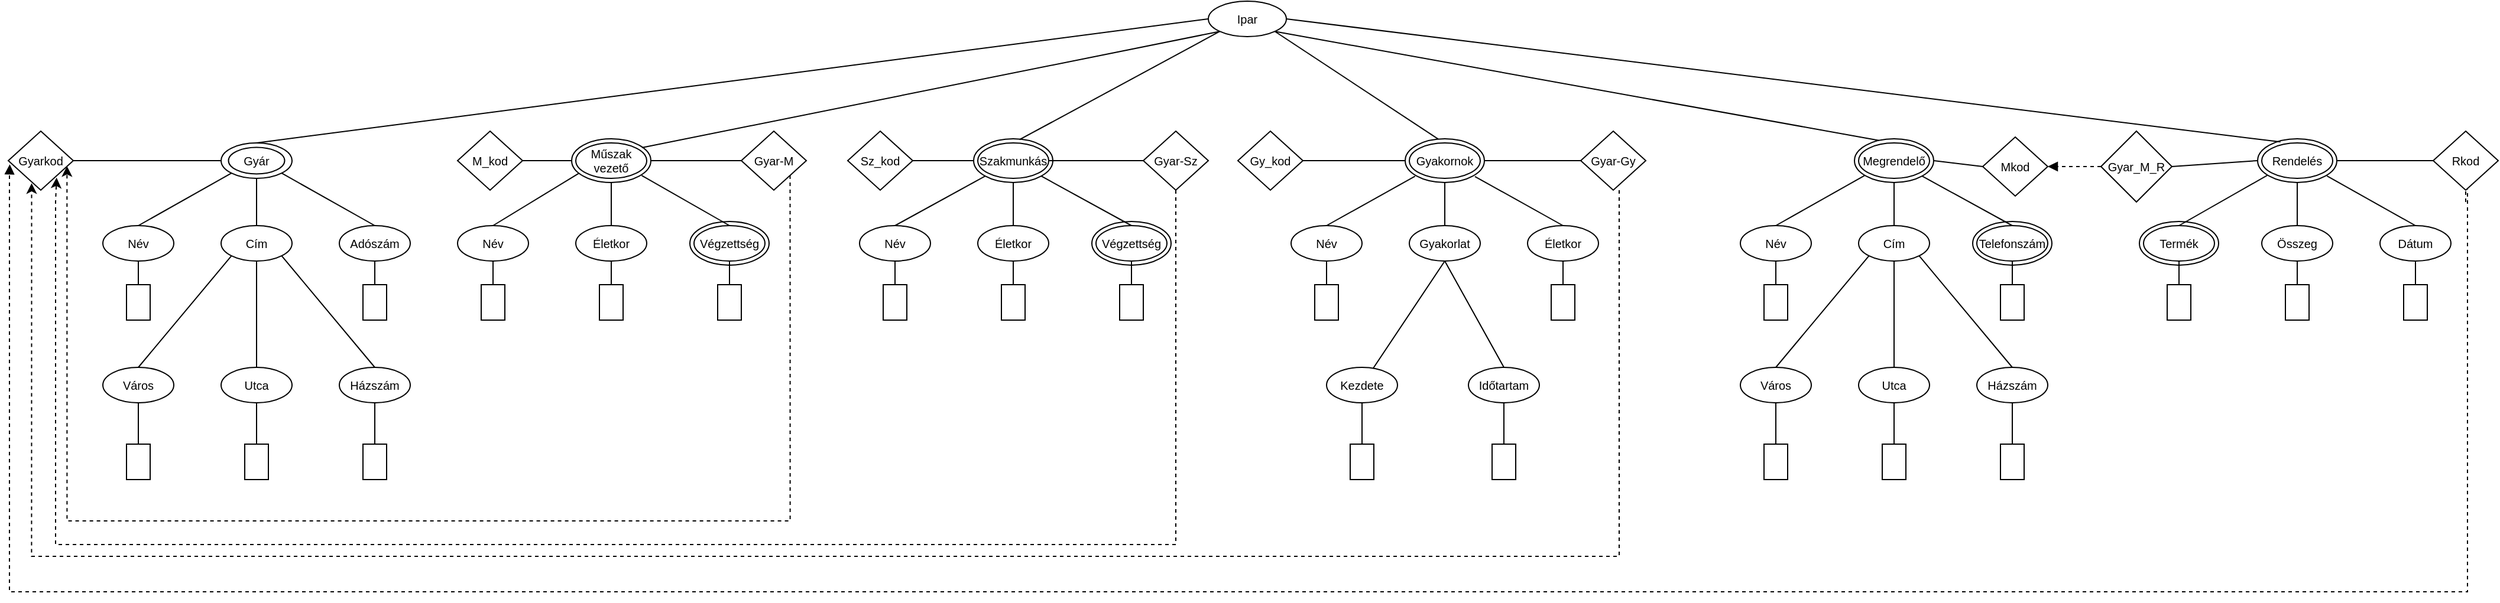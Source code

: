 <mxfile version="24.8.3">
  <diagram name="Page-1" id="0MoOA7dqFpv-dawel8Oq">
    <mxGraphModel dx="2140" dy="1832" grid="1" gridSize="10" guides="1" tooltips="1" connect="1" arrows="1" fold="1" page="1" pageScale="1" pageWidth="827" pageHeight="1169" math="0" shadow="0">
      <root>
        <mxCell id="0" />
        <mxCell id="1" parent="0" />
        <mxCell id="vGQCpLOHaBzgd5Pzb7qW-1" value="Ipar" style="ellipse;whiteSpace=wrap;html=1;fontSize=10;" parent="1" vertex="1">
          <mxGeometry x="415" y="-150" width="66" height="30" as="geometry" />
        </mxCell>
        <mxCell id="vGQCpLOHaBzgd5Pzb7qW-168" style="edgeStyle=orthogonalEdgeStyle;rounded=0;orthogonalLoop=1;jettySize=auto;html=1;exitX=0;exitY=0.5;exitDx=0;exitDy=0;entryX=1;entryY=0.5;entryDx=0;entryDy=0;endArrow=none;endFill=0;" parent="1" source="vGQCpLOHaBzgd5Pzb7qW-2" target="vGQCpLOHaBzgd5Pzb7qW-167" edge="1">
          <mxGeometry relative="1" as="geometry" />
        </mxCell>
        <mxCell id="vGQCpLOHaBzgd5Pzb7qW-2" value="Gyár" style="ellipse;whiteSpace=wrap;html=1;fontSize=10;" parent="1" vertex="1">
          <mxGeometry x="-420" y="-30" width="60" height="30" as="geometry" />
        </mxCell>
        <mxCell id="vGQCpLOHaBzgd5Pzb7qW-6" value="Szakmunkás" style="ellipse;whiteSpace=wrap;html=1;fontSize=10;" parent="1" vertex="1">
          <mxGeometry x="220" y="-30" width="60" height="30" as="geometry" />
        </mxCell>
        <mxCell id="vGQCpLOHaBzgd5Pzb7qW-7" value="Gyakornok" style="ellipse;whiteSpace=wrap;html=1;fontSize=10;" parent="1" vertex="1">
          <mxGeometry x="585" y="-30" width="60" height="30" as="geometry" />
        </mxCell>
        <mxCell id="vGQCpLOHaBzgd5Pzb7qW-8" value="Megrendelő" style="ellipse;whiteSpace=wrap;html=1;fontSize=10;" parent="1" vertex="1">
          <mxGeometry x="965" y="-30" width="60" height="30" as="geometry" />
        </mxCell>
        <mxCell id="vGQCpLOHaBzgd5Pzb7qW-9" value="Rendelés" style="ellipse;whiteSpace=wrap;html=1;fontSize=10;" parent="1" vertex="1">
          <mxGeometry x="1306" y="-30" width="60" height="30" as="geometry" />
        </mxCell>
        <mxCell id="vGQCpLOHaBzgd5Pzb7qW-10" value="" style="endArrow=none;html=1;rounded=0;exitX=0.5;exitY=0;exitDx=0;exitDy=0;entryX=0;entryY=0.5;entryDx=0;entryDy=0;fontSize=10;" parent="1" source="vGQCpLOHaBzgd5Pzb7qW-2" target="vGQCpLOHaBzgd5Pzb7qW-1" edge="1">
          <mxGeometry width="50" height="50" relative="1" as="geometry">
            <mxPoint x="334" y="-10" as="sourcePoint" />
            <mxPoint x="340" y="-50" as="targetPoint" />
            <Array as="points" />
          </mxGeometry>
        </mxCell>
        <mxCell id="vGQCpLOHaBzgd5Pzb7qW-12" value="" style="endArrow=none;html=1;rounded=0;entryX=0;entryY=1;entryDx=0;entryDy=0;exitX=0.579;exitY=0.02;exitDx=0;exitDy=0;fontSize=10;exitPerimeter=0;" parent="1" source="zsB1PWZLWVwa0LOz_afl-4" target="vGQCpLOHaBzgd5Pzb7qW-1" edge="1">
          <mxGeometry width="50" height="50" relative="1" as="geometry">
            <mxPoint x="400" y="220" as="sourcePoint" />
            <mxPoint x="450" y="170" as="targetPoint" />
          </mxGeometry>
        </mxCell>
        <mxCell id="vGQCpLOHaBzgd5Pzb7qW-13" value="" style="endArrow=none;html=1;rounded=0;entryX=1;entryY=0.5;entryDx=0;entryDy=0;exitX=0.289;exitY=0.072;exitDx=0;exitDy=0;fontSize=10;exitPerimeter=0;" parent="1" source="zsB1PWZLWVwa0LOz_afl-7" target="vGQCpLOHaBzgd5Pzb7qW-1" edge="1">
          <mxGeometry width="50" height="50" relative="1" as="geometry">
            <mxPoint x="400" y="220" as="sourcePoint" />
            <mxPoint x="450" y="170" as="targetPoint" />
          </mxGeometry>
        </mxCell>
        <mxCell id="vGQCpLOHaBzgd5Pzb7qW-14" value="" style="endArrow=none;html=1;rounded=0;entryX=1;entryY=1;entryDx=0;entryDy=0;exitX=0.308;exitY=0.038;exitDx=0;exitDy=0;fontSize=10;exitPerimeter=0;" parent="1" source="zsB1PWZLWVwa0LOz_afl-6" target="vGQCpLOHaBzgd5Pzb7qW-1" edge="1">
          <mxGeometry width="50" height="50" relative="1" as="geometry">
            <mxPoint x="400" y="220" as="sourcePoint" />
            <mxPoint x="450" y="170" as="targetPoint" />
          </mxGeometry>
        </mxCell>
        <mxCell id="vGQCpLOHaBzgd5Pzb7qW-15" value="" style="endArrow=none;html=1;rounded=0;entryX=0.416;entryY=0.006;entryDx=0;entryDy=0;exitX=1;exitY=1;exitDx=0;exitDy=0;fontSize=10;entryPerimeter=0;" parent="1" source="vGQCpLOHaBzgd5Pzb7qW-1" target="zsB1PWZLWVwa0LOz_afl-5" edge="1">
          <mxGeometry width="50" height="50" relative="1" as="geometry">
            <mxPoint x="400" y="220" as="sourcePoint" />
            <mxPoint x="450" y="170" as="targetPoint" />
          </mxGeometry>
        </mxCell>
        <mxCell id="vGQCpLOHaBzgd5Pzb7qW-29" style="rounded=0;orthogonalLoop=1;jettySize=auto;html=1;exitX=0.5;exitY=1;exitDx=0;exitDy=0;entryX=0;entryY=0.5;entryDx=0;entryDy=0;endArrow=none;endFill=0;fontSize=10;" parent="1" source="vGQCpLOHaBzgd5Pzb7qW-16" target="vGQCpLOHaBzgd5Pzb7qW-26" edge="1">
          <mxGeometry relative="1" as="geometry" />
        </mxCell>
        <mxCell id="vGQCpLOHaBzgd5Pzb7qW-16" value="Név" style="ellipse;whiteSpace=wrap;html=1;fontSize=10;" parent="1" vertex="1">
          <mxGeometry x="-520" y="40" width="60" height="30" as="geometry" />
        </mxCell>
        <mxCell id="vGQCpLOHaBzgd5Pzb7qW-124" style="edgeStyle=orthogonalEdgeStyle;rounded=0;orthogonalLoop=1;jettySize=auto;html=1;exitX=0.5;exitY=1;exitDx=0;exitDy=0;entryX=0;entryY=0.5;entryDx=0;entryDy=0;endArrow=none;endFill=0;fontSize=10;" parent="1" source="vGQCpLOHaBzgd5Pzb7qW-17" target="vGQCpLOHaBzgd5Pzb7qW-120" edge="1">
          <mxGeometry relative="1" as="geometry" />
        </mxCell>
        <mxCell id="vGQCpLOHaBzgd5Pzb7qW-17" value="Házszám" style="ellipse;whiteSpace=wrap;html=1;fontSize=10;" parent="1" vertex="1">
          <mxGeometry x="-320" y="160" width="60" height="30" as="geometry" />
        </mxCell>
        <mxCell id="vGQCpLOHaBzgd5Pzb7qW-122" style="edgeStyle=orthogonalEdgeStyle;rounded=0;orthogonalLoop=1;jettySize=auto;html=1;exitX=0.5;exitY=1;exitDx=0;exitDy=0;entryX=0;entryY=0.5;entryDx=0;entryDy=0;endArrow=none;endFill=0;fontSize=10;" parent="1" source="vGQCpLOHaBzgd5Pzb7qW-18" target="vGQCpLOHaBzgd5Pzb7qW-119" edge="1">
          <mxGeometry relative="1" as="geometry" />
        </mxCell>
        <mxCell id="vGQCpLOHaBzgd5Pzb7qW-18" value="Város" style="ellipse;whiteSpace=wrap;html=1;fontSize=10;" parent="1" vertex="1">
          <mxGeometry x="-520" y="160" width="60" height="30" as="geometry" />
        </mxCell>
        <mxCell id="vGQCpLOHaBzgd5Pzb7qW-31" style="edgeStyle=orthogonalEdgeStyle;rounded=0;orthogonalLoop=1;jettySize=auto;html=1;exitX=0.5;exitY=1;exitDx=0;exitDy=0;endArrow=none;endFill=0;fontSize=10;" parent="1" source="vGQCpLOHaBzgd5Pzb7qW-19" target="vGQCpLOHaBzgd5Pzb7qW-20" edge="1">
          <mxGeometry relative="1" as="geometry" />
        </mxCell>
        <mxCell id="vGQCpLOHaBzgd5Pzb7qW-33" style="rounded=0;orthogonalLoop=1;jettySize=auto;html=1;exitX=0;exitY=1;exitDx=0;exitDy=0;entryX=0.5;entryY=0;entryDx=0;entryDy=0;endArrow=none;endFill=0;fontSize=10;" parent="1" source="vGQCpLOHaBzgd5Pzb7qW-19" target="vGQCpLOHaBzgd5Pzb7qW-18" edge="1">
          <mxGeometry relative="1" as="geometry">
            <mxPoint x="-390" y="100" as="targetPoint" />
          </mxGeometry>
        </mxCell>
        <mxCell id="vGQCpLOHaBzgd5Pzb7qW-19" value="Cím" style="ellipse;whiteSpace=wrap;html=1;fontSize=10;" parent="1" vertex="1">
          <mxGeometry x="-420" y="40" width="60" height="30" as="geometry" />
        </mxCell>
        <mxCell id="vGQCpLOHaBzgd5Pzb7qW-123" style="edgeStyle=orthogonalEdgeStyle;rounded=0;orthogonalLoop=1;jettySize=auto;html=1;exitX=0.5;exitY=1;exitDx=0;exitDy=0;entryX=0;entryY=0.5;entryDx=0;entryDy=0;endArrow=none;endFill=0;fontSize=10;" parent="1" source="vGQCpLOHaBzgd5Pzb7qW-20" target="vGQCpLOHaBzgd5Pzb7qW-121" edge="1">
          <mxGeometry relative="1" as="geometry" />
        </mxCell>
        <mxCell id="vGQCpLOHaBzgd5Pzb7qW-20" value="Utca" style="ellipse;whiteSpace=wrap;html=1;fontSize=10;" parent="1" vertex="1">
          <mxGeometry x="-420" y="160" width="60" height="30" as="geometry" />
        </mxCell>
        <mxCell id="vGQCpLOHaBzgd5Pzb7qW-30" style="rounded=0;orthogonalLoop=1;jettySize=auto;html=1;exitX=0.5;exitY=1;exitDx=0;exitDy=0;entryX=0;entryY=0.5;entryDx=0;entryDy=0;endArrow=none;endFill=0;fontSize=10;" parent="1" source="vGQCpLOHaBzgd5Pzb7qW-21" target="vGQCpLOHaBzgd5Pzb7qW-28" edge="1">
          <mxGeometry relative="1" as="geometry" />
        </mxCell>
        <mxCell id="vGQCpLOHaBzgd5Pzb7qW-21" value="Adószám" style="ellipse;whiteSpace=wrap;html=1;fontSize=10;" parent="1" vertex="1">
          <mxGeometry x="-320" y="40" width="60" height="30" as="geometry" />
        </mxCell>
        <mxCell id="vGQCpLOHaBzgd5Pzb7qW-22" value="" style="endArrow=none;html=1;rounded=0;entryX=0;entryY=1;entryDx=0;entryDy=0;exitX=0.5;exitY=0;exitDx=0;exitDy=0;fontSize=10;" parent="1" source="vGQCpLOHaBzgd5Pzb7qW-16" target="vGQCpLOHaBzgd5Pzb7qW-2" edge="1">
          <mxGeometry width="50" height="50" relative="1" as="geometry">
            <mxPoint x="-380" y="40" as="sourcePoint" />
            <mxPoint x="-330" y="-10" as="targetPoint" />
          </mxGeometry>
        </mxCell>
        <mxCell id="vGQCpLOHaBzgd5Pzb7qW-23" value="" style="endArrow=none;html=1;rounded=0;entryX=0.5;entryY=1;entryDx=0;entryDy=0;exitX=0.5;exitY=0;exitDx=0;exitDy=0;fontSize=10;" parent="1" source="vGQCpLOHaBzgd5Pzb7qW-19" target="vGQCpLOHaBzgd5Pzb7qW-2" edge="1">
          <mxGeometry width="50" height="50" relative="1" as="geometry">
            <mxPoint x="-380" y="40" as="sourcePoint" />
            <mxPoint x="-330" y="-10" as="targetPoint" />
          </mxGeometry>
        </mxCell>
        <mxCell id="vGQCpLOHaBzgd5Pzb7qW-24" value="" style="endArrow=none;html=1;rounded=0;exitX=0.5;exitY=0;exitDx=0;exitDy=0;entryX=1;entryY=1;entryDx=0;entryDy=0;fontSize=10;" parent="1" source="vGQCpLOHaBzgd5Pzb7qW-21" target="vGQCpLOHaBzgd5Pzb7qW-2" edge="1">
          <mxGeometry width="50" height="50" relative="1" as="geometry">
            <mxPoint x="-380" y="40" as="sourcePoint" />
            <mxPoint x="-330" y="-10" as="targetPoint" />
          </mxGeometry>
        </mxCell>
        <mxCell id="vGQCpLOHaBzgd5Pzb7qW-26" value="" style="rounded=0;whiteSpace=wrap;html=1;rotation=90;fontSize=10;" parent="1" vertex="1">
          <mxGeometry x="-505" y="95" width="30" height="20" as="geometry" />
        </mxCell>
        <mxCell id="vGQCpLOHaBzgd5Pzb7qW-28" value="" style="rounded=0;whiteSpace=wrap;html=1;rotation=90;fontSize=10;" parent="1" vertex="1">
          <mxGeometry x="-305" y="95" width="30" height="20" as="geometry" />
        </mxCell>
        <mxCell id="vGQCpLOHaBzgd5Pzb7qW-32" style="rounded=0;orthogonalLoop=1;jettySize=auto;html=1;exitX=1;exitY=1;exitDx=0;exitDy=0;endArrow=none;endFill=0;entryX=0.5;entryY=0;entryDx=0;entryDy=0;fontSize=10;" parent="1" source="vGQCpLOHaBzgd5Pzb7qW-19" target="vGQCpLOHaBzgd5Pzb7qW-17" edge="1">
          <mxGeometry relative="1" as="geometry">
            <mxPoint x="-311" y="174" as="targetPoint" />
          </mxGeometry>
        </mxCell>
        <mxCell id="vGQCpLOHaBzgd5Pzb7qW-50" style="rounded=0;orthogonalLoop=1;jettySize=auto;html=1;exitX=0.5;exitY=1;exitDx=0;exitDy=0;entryX=0;entryY=0.5;entryDx=0;entryDy=0;endArrow=none;endFill=0;fontSize=10;" parent="1" source="vGQCpLOHaBzgd5Pzb7qW-51" target="vGQCpLOHaBzgd5Pzb7qW-63" edge="1">
          <mxGeometry relative="1" as="geometry" />
        </mxCell>
        <mxCell id="vGQCpLOHaBzgd5Pzb7qW-51" value="Név" style="ellipse;whiteSpace=wrap;html=1;fontSize=10;" parent="1" vertex="1">
          <mxGeometry x="120" y="40" width="60" height="30" as="geometry" />
        </mxCell>
        <mxCell id="vGQCpLOHaBzgd5Pzb7qW-115" style="edgeStyle=orthogonalEdgeStyle;rounded=0;orthogonalLoop=1;jettySize=auto;html=1;exitX=0.5;exitY=1;exitDx=0;exitDy=0;entryX=0;entryY=0.5;entryDx=0;entryDy=0;endArrow=none;endFill=0;fontSize=10;" parent="1" source="vGQCpLOHaBzgd5Pzb7qW-56" target="vGQCpLOHaBzgd5Pzb7qW-114" edge="1">
          <mxGeometry relative="1" as="geometry" />
        </mxCell>
        <mxCell id="vGQCpLOHaBzgd5Pzb7qW-56" value="Életkor" style="ellipse;whiteSpace=wrap;html=1;fontSize=10;" parent="1" vertex="1">
          <mxGeometry x="220" y="40" width="60" height="30" as="geometry" />
        </mxCell>
        <mxCell id="vGQCpLOHaBzgd5Pzb7qW-58" style="rounded=0;orthogonalLoop=1;jettySize=auto;html=1;exitX=0.5;exitY=1;exitDx=0;exitDy=0;entryX=0;entryY=0.5;entryDx=0;entryDy=0;endArrow=none;endFill=0;fontSize=10;" parent="1" source="vGQCpLOHaBzgd5Pzb7qW-59" target="vGQCpLOHaBzgd5Pzb7qW-64" edge="1">
          <mxGeometry relative="1" as="geometry" />
        </mxCell>
        <mxCell id="vGQCpLOHaBzgd5Pzb7qW-59" value="Végzettség" style="ellipse;whiteSpace=wrap;html=1;fontSize=10;" parent="1" vertex="1">
          <mxGeometry x="320" y="40" width="60" height="30" as="geometry" />
        </mxCell>
        <mxCell id="vGQCpLOHaBzgd5Pzb7qW-60" value="" style="endArrow=none;html=1;rounded=0;entryX=0;entryY=1;entryDx=0;entryDy=0;exitX=0.5;exitY=0;exitDx=0;exitDy=0;fontSize=10;" parent="1" source="vGQCpLOHaBzgd5Pzb7qW-51" target="zsB1PWZLWVwa0LOz_afl-4" edge="1">
          <mxGeometry width="50" height="50" relative="1" as="geometry">
            <mxPoint x="260" y="40" as="sourcePoint" />
            <mxPoint x="229" y="-5" as="targetPoint" />
          </mxGeometry>
        </mxCell>
        <mxCell id="vGQCpLOHaBzgd5Pzb7qW-61" value="" style="endArrow=none;html=1;rounded=0;exitX=0.5;exitY=0;exitDx=0;exitDy=0;entryX=0.5;entryY=1;entryDx=0;entryDy=0;fontSize=10;" parent="1" source="vGQCpLOHaBzgd5Pzb7qW-56" target="zsB1PWZLWVwa0LOz_afl-4" edge="1">
          <mxGeometry width="50" height="50" relative="1" as="geometry">
            <mxPoint x="260" y="40" as="sourcePoint" />
            <mxPoint x="250" y="10" as="targetPoint" />
          </mxGeometry>
        </mxCell>
        <mxCell id="vGQCpLOHaBzgd5Pzb7qW-62" value="" style="endArrow=none;html=1;rounded=0;exitX=0.5;exitY=0;exitDx=0;exitDy=0;entryX=1;entryY=1;entryDx=0;entryDy=0;fontSize=10;" parent="1" source="vGQCpLOHaBzgd5Pzb7qW-59" target="zsB1PWZLWVwa0LOz_afl-4" edge="1">
          <mxGeometry width="50" height="50" relative="1" as="geometry">
            <mxPoint x="260" y="40" as="sourcePoint" />
            <mxPoint x="271" y="-5" as="targetPoint" />
          </mxGeometry>
        </mxCell>
        <mxCell id="vGQCpLOHaBzgd5Pzb7qW-63" value="" style="rounded=0;whiteSpace=wrap;html=1;rotation=90;fontSize=10;" parent="1" vertex="1">
          <mxGeometry x="135" y="95" width="30" height="20" as="geometry" />
        </mxCell>
        <mxCell id="vGQCpLOHaBzgd5Pzb7qW-64" value="" style="rounded=0;whiteSpace=wrap;html=1;rotation=90;fontSize=10;" parent="1" vertex="1">
          <mxGeometry x="335" y="95" width="30" height="20" as="geometry" />
        </mxCell>
        <mxCell id="vGQCpLOHaBzgd5Pzb7qW-66" style="rounded=0;orthogonalLoop=1;jettySize=auto;html=1;exitX=0.5;exitY=1;exitDx=0;exitDy=0;entryX=0;entryY=0.5;entryDx=0;entryDy=0;endArrow=none;endFill=0;fontSize=10;" parent="1" source="vGQCpLOHaBzgd5Pzb7qW-67" target="vGQCpLOHaBzgd5Pzb7qW-79" edge="1">
          <mxGeometry relative="1" as="geometry" />
        </mxCell>
        <mxCell id="vGQCpLOHaBzgd5Pzb7qW-67" value="Név" style="ellipse;whiteSpace=wrap;html=1;fontSize=10;" parent="1" vertex="1">
          <mxGeometry x="485" y="40" width="60" height="30" as="geometry" />
        </mxCell>
        <mxCell id="vGQCpLOHaBzgd5Pzb7qW-126" style="rounded=0;orthogonalLoop=1;jettySize=auto;html=1;exitX=0.5;exitY=1;exitDx=0;exitDy=0;entryX=0;entryY=0.5;entryDx=0;entryDy=0;endArrow=none;endFill=0;fontSize=10;" parent="1" source="vGQCpLOHaBzgd5Pzb7qW-68" target="vGQCpLOHaBzgd5Pzb7qW-117" edge="1">
          <mxGeometry relative="1" as="geometry" />
        </mxCell>
        <mxCell id="vGQCpLOHaBzgd5Pzb7qW-68" value="Időtartam" style="ellipse;whiteSpace=wrap;html=1;fontSize=10;" parent="1" vertex="1">
          <mxGeometry x="635" y="160" width="60" height="30" as="geometry" />
        </mxCell>
        <mxCell id="vGQCpLOHaBzgd5Pzb7qW-70" style="rounded=0;orthogonalLoop=1;jettySize=auto;html=1;exitX=0.5;exitY=1;exitDx=0;exitDy=0;endArrow=none;endFill=0;fontSize=10;" parent="1" source="vGQCpLOHaBzgd5Pzb7qW-72" target="vGQCpLOHaBzgd5Pzb7qW-73" edge="1">
          <mxGeometry relative="1" as="geometry" />
        </mxCell>
        <mxCell id="vGQCpLOHaBzgd5Pzb7qW-72" value="Gyakorlat" style="ellipse;whiteSpace=wrap;html=1;fontSize=10;" parent="1" vertex="1">
          <mxGeometry x="585" y="40" width="60" height="30" as="geometry" />
        </mxCell>
        <mxCell id="vGQCpLOHaBzgd5Pzb7qW-125" style="rounded=0;orthogonalLoop=1;jettySize=auto;html=1;exitX=0.5;exitY=1;exitDx=0;exitDy=0;entryX=0;entryY=0.5;entryDx=0;entryDy=0;endArrow=none;endFill=0;fontSize=10;" parent="1" source="vGQCpLOHaBzgd5Pzb7qW-73" target="vGQCpLOHaBzgd5Pzb7qW-118" edge="1">
          <mxGeometry relative="1" as="geometry" />
        </mxCell>
        <mxCell id="vGQCpLOHaBzgd5Pzb7qW-73" value="Kezdete" style="ellipse;whiteSpace=wrap;html=1;fontSize=10;" parent="1" vertex="1">
          <mxGeometry x="515" y="160" width="60" height="30" as="geometry" />
        </mxCell>
        <mxCell id="vGQCpLOHaBzgd5Pzb7qW-74" style="rounded=0;orthogonalLoop=1;jettySize=auto;html=1;exitX=0.5;exitY=1;exitDx=0;exitDy=0;entryX=0;entryY=0.5;entryDx=0;entryDy=0;endArrow=none;endFill=0;fontSize=10;" parent="1" source="vGQCpLOHaBzgd5Pzb7qW-75" target="vGQCpLOHaBzgd5Pzb7qW-80" edge="1">
          <mxGeometry relative="1" as="geometry" />
        </mxCell>
        <mxCell id="vGQCpLOHaBzgd5Pzb7qW-75" value="Életkor" style="ellipse;whiteSpace=wrap;html=1;fontSize=10;" parent="1" vertex="1">
          <mxGeometry x="685" y="40" width="60" height="30" as="geometry" />
        </mxCell>
        <mxCell id="vGQCpLOHaBzgd5Pzb7qW-76" value="" style="endArrow=none;html=1;rounded=0;entryX=0.125;entryY=0.858;entryDx=0;entryDy=0;exitX=0.5;exitY=0;exitDx=0;exitDy=0;fontSize=10;entryPerimeter=0;" parent="1" source="vGQCpLOHaBzgd5Pzb7qW-67" target="zsB1PWZLWVwa0LOz_afl-5" edge="1">
          <mxGeometry width="50" height="50" relative="1" as="geometry">
            <mxPoint x="625" y="40" as="sourcePoint" />
            <mxPoint x="594" y="-5" as="targetPoint" />
          </mxGeometry>
        </mxCell>
        <mxCell id="vGQCpLOHaBzgd5Pzb7qW-77" value="" style="endArrow=none;html=1;rounded=0;exitX=0.5;exitY=0;exitDx=0;exitDy=0;entryX=0.5;entryY=1;entryDx=0;entryDy=0;fontSize=10;" parent="1" source="vGQCpLOHaBzgd5Pzb7qW-72" target="zsB1PWZLWVwa0LOz_afl-5" edge="1">
          <mxGeometry width="50" height="50" relative="1" as="geometry">
            <mxPoint x="625" y="40" as="sourcePoint" />
            <mxPoint x="635" y="20" as="targetPoint" />
          </mxGeometry>
        </mxCell>
        <mxCell id="vGQCpLOHaBzgd5Pzb7qW-78" value="" style="endArrow=none;html=1;rounded=0;exitX=0.5;exitY=0;exitDx=0;exitDy=0;entryX=0.88;entryY=0.862;entryDx=0;entryDy=0;fontSize=10;entryPerimeter=0;" parent="1" source="vGQCpLOHaBzgd5Pzb7qW-75" target="zsB1PWZLWVwa0LOz_afl-5" edge="1">
          <mxGeometry width="50" height="50" relative="1" as="geometry">
            <mxPoint x="625" y="40" as="sourcePoint" />
            <mxPoint x="636" y="-5" as="targetPoint" />
          </mxGeometry>
        </mxCell>
        <mxCell id="vGQCpLOHaBzgd5Pzb7qW-79" value="" style="rounded=0;whiteSpace=wrap;html=1;rotation=90;fontSize=10;" parent="1" vertex="1">
          <mxGeometry x="500" y="95" width="30" height="20" as="geometry" />
        </mxCell>
        <mxCell id="vGQCpLOHaBzgd5Pzb7qW-80" value="" style="rounded=0;whiteSpace=wrap;html=1;rotation=90;fontSize=10;" parent="1" vertex="1">
          <mxGeometry x="700" y="95" width="30" height="20" as="geometry" />
        </mxCell>
        <mxCell id="vGQCpLOHaBzgd5Pzb7qW-81" style="rounded=0;orthogonalLoop=1;jettySize=auto;html=1;exitX=0.5;exitY=1;exitDx=0;exitDy=0;endArrow=none;endFill=0;entryX=0.5;entryY=0;entryDx=0;entryDy=0;fontSize=10;" parent="1" source="vGQCpLOHaBzgd5Pzb7qW-72" target="vGQCpLOHaBzgd5Pzb7qW-68" edge="1">
          <mxGeometry relative="1" as="geometry">
            <mxPoint x="694" y="174" as="targetPoint" />
          </mxGeometry>
        </mxCell>
        <mxCell id="vGQCpLOHaBzgd5Pzb7qW-82" style="rounded=0;orthogonalLoop=1;jettySize=auto;html=1;exitX=0.5;exitY=1;exitDx=0;exitDy=0;entryX=0;entryY=0.5;entryDx=0;entryDy=0;endArrow=none;endFill=0;fontSize=10;" parent="1" source="vGQCpLOHaBzgd5Pzb7qW-83" target="vGQCpLOHaBzgd5Pzb7qW-95" edge="1">
          <mxGeometry relative="1" as="geometry" />
        </mxCell>
        <mxCell id="vGQCpLOHaBzgd5Pzb7qW-83" value="Név" style="ellipse;whiteSpace=wrap;html=1;fontSize=10;" parent="1" vertex="1">
          <mxGeometry x="865" y="40" width="60" height="30" as="geometry" />
        </mxCell>
        <mxCell id="vGQCpLOHaBzgd5Pzb7qW-161" style="rounded=0;orthogonalLoop=1;jettySize=auto;html=1;exitX=0.5;exitY=1;exitDx=0;exitDy=0;endArrow=none;endFill=0;fontSize=10;" parent="1" source="vGQCpLOHaBzgd5Pzb7qW-84" target="vGQCpLOHaBzgd5Pzb7qW-154" edge="1">
          <mxGeometry relative="1" as="geometry" />
        </mxCell>
        <mxCell id="vGQCpLOHaBzgd5Pzb7qW-84" value="Házszám" style="ellipse;whiteSpace=wrap;html=1;fontSize=10;" parent="1" vertex="1">
          <mxGeometry x="1065" y="160" width="60" height="30" as="geometry" />
        </mxCell>
        <mxCell id="vGQCpLOHaBzgd5Pzb7qW-159" style="edgeStyle=orthogonalEdgeStyle;rounded=0;orthogonalLoop=1;jettySize=auto;html=1;exitX=0.5;exitY=1;exitDx=0;exitDy=0;endArrow=none;endFill=0;fontSize=10;" parent="1" source="vGQCpLOHaBzgd5Pzb7qW-85" target="vGQCpLOHaBzgd5Pzb7qW-153" edge="1">
          <mxGeometry relative="1" as="geometry" />
        </mxCell>
        <mxCell id="vGQCpLOHaBzgd5Pzb7qW-85" value="Város" style="ellipse;whiteSpace=wrap;html=1;fontSize=10;" parent="1" vertex="1">
          <mxGeometry x="865" y="160" width="60" height="30" as="geometry" />
        </mxCell>
        <mxCell id="vGQCpLOHaBzgd5Pzb7qW-86" style="edgeStyle=orthogonalEdgeStyle;rounded=0;orthogonalLoop=1;jettySize=auto;html=1;exitX=0.5;exitY=1;exitDx=0;exitDy=0;endArrow=none;endFill=0;fontSize=10;" parent="1" source="vGQCpLOHaBzgd5Pzb7qW-88" target="vGQCpLOHaBzgd5Pzb7qW-89" edge="1">
          <mxGeometry relative="1" as="geometry" />
        </mxCell>
        <mxCell id="vGQCpLOHaBzgd5Pzb7qW-87" style="rounded=0;orthogonalLoop=1;jettySize=auto;html=1;exitX=0;exitY=1;exitDx=0;exitDy=0;entryX=0.5;entryY=0;entryDx=0;entryDy=0;endArrow=none;endFill=0;fontSize=10;" parent="1" source="vGQCpLOHaBzgd5Pzb7qW-88" target="vGQCpLOHaBzgd5Pzb7qW-85" edge="1">
          <mxGeometry relative="1" as="geometry">
            <mxPoint x="995" y="100" as="targetPoint" />
          </mxGeometry>
        </mxCell>
        <mxCell id="vGQCpLOHaBzgd5Pzb7qW-88" value="Cím" style="ellipse;whiteSpace=wrap;html=1;fontSize=10;" parent="1" vertex="1">
          <mxGeometry x="965" y="40" width="60" height="30" as="geometry" />
        </mxCell>
        <mxCell id="vGQCpLOHaBzgd5Pzb7qW-160" style="rounded=0;orthogonalLoop=1;jettySize=auto;html=1;exitX=0.5;exitY=1;exitDx=0;exitDy=0;entryX=0;entryY=0.5;entryDx=0;entryDy=0;endArrow=none;endFill=0;fontSize=10;" parent="1" source="vGQCpLOHaBzgd5Pzb7qW-89" target="vGQCpLOHaBzgd5Pzb7qW-155" edge="1">
          <mxGeometry relative="1" as="geometry" />
        </mxCell>
        <mxCell id="vGQCpLOHaBzgd5Pzb7qW-89" value="Utca" style="ellipse;whiteSpace=wrap;html=1;fontSize=10;" parent="1" vertex="1">
          <mxGeometry x="965" y="160" width="60" height="30" as="geometry" />
        </mxCell>
        <mxCell id="vGQCpLOHaBzgd5Pzb7qW-90" style="rounded=0;orthogonalLoop=1;jettySize=auto;html=1;exitX=0.5;exitY=1;exitDx=0;exitDy=0;entryX=0;entryY=0.5;entryDx=0;entryDy=0;endArrow=none;endFill=0;fontSize=10;" parent="1" source="vGQCpLOHaBzgd5Pzb7qW-91" target="vGQCpLOHaBzgd5Pzb7qW-96" edge="1">
          <mxGeometry relative="1" as="geometry" />
        </mxCell>
        <mxCell id="vGQCpLOHaBzgd5Pzb7qW-91" value="Telefonszám" style="ellipse;whiteSpace=wrap;html=1;fontSize=10;" parent="1" vertex="1">
          <mxGeometry x="1065" y="40" width="60" height="30" as="geometry" />
        </mxCell>
        <mxCell id="vGQCpLOHaBzgd5Pzb7qW-92" value="" style="endArrow=none;html=1;rounded=0;entryX=0.126;entryY=0.842;entryDx=0;entryDy=0;exitX=0.5;exitY=0;exitDx=0;exitDy=0;fontSize=10;entryPerimeter=0;" parent="1" source="vGQCpLOHaBzgd5Pzb7qW-83" target="zsB1PWZLWVwa0LOz_afl-6" edge="1">
          <mxGeometry width="50" height="50" relative="1" as="geometry">
            <mxPoint x="1005" y="40" as="sourcePoint" />
            <mxPoint x="974" y="-5" as="targetPoint" />
          </mxGeometry>
        </mxCell>
        <mxCell id="vGQCpLOHaBzgd5Pzb7qW-93" value="" style="endArrow=none;html=1;rounded=0;exitX=0.5;exitY=0;exitDx=0;exitDy=0;entryX=0.5;entryY=1;entryDx=0;entryDy=0;fontSize=10;" parent="1" source="vGQCpLOHaBzgd5Pzb7qW-88" target="zsB1PWZLWVwa0LOz_afl-6" edge="1">
          <mxGeometry width="50" height="50" relative="1" as="geometry">
            <mxPoint x="1005" y="40" as="sourcePoint" />
            <mxPoint x="995" as="targetPoint" />
          </mxGeometry>
        </mxCell>
        <mxCell id="vGQCpLOHaBzgd5Pzb7qW-94" value="" style="endArrow=none;html=1;rounded=0;exitX=0.5;exitY=0;exitDx=0;exitDy=0;entryX=1;entryY=1;entryDx=0;entryDy=0;fontSize=10;" parent="1" source="vGQCpLOHaBzgd5Pzb7qW-91" target="zsB1PWZLWVwa0LOz_afl-6" edge="1">
          <mxGeometry width="50" height="50" relative="1" as="geometry">
            <mxPoint x="1005" y="40" as="sourcePoint" />
            <mxPoint x="1016" y="-5" as="targetPoint" />
          </mxGeometry>
        </mxCell>
        <mxCell id="vGQCpLOHaBzgd5Pzb7qW-95" value="" style="rounded=0;whiteSpace=wrap;html=1;rotation=90;fontSize=10;" parent="1" vertex="1">
          <mxGeometry x="880" y="95" width="30" height="20" as="geometry" />
        </mxCell>
        <mxCell id="vGQCpLOHaBzgd5Pzb7qW-96" value="" style="rounded=0;whiteSpace=wrap;html=1;rotation=90;fontSize=10;" parent="1" vertex="1">
          <mxGeometry x="1080" y="95" width="30" height="20" as="geometry" />
        </mxCell>
        <mxCell id="vGQCpLOHaBzgd5Pzb7qW-97" style="rounded=0;orthogonalLoop=1;jettySize=auto;html=1;exitX=1;exitY=1;exitDx=0;exitDy=0;endArrow=none;endFill=0;entryX=0.5;entryY=0;entryDx=0;entryDy=0;fontSize=10;" parent="1" source="vGQCpLOHaBzgd5Pzb7qW-88" target="vGQCpLOHaBzgd5Pzb7qW-84" edge="1">
          <mxGeometry relative="1" as="geometry">
            <mxPoint x="1074" y="174" as="targetPoint" />
          </mxGeometry>
        </mxCell>
        <mxCell id="vGQCpLOHaBzgd5Pzb7qW-98" style="rounded=0;orthogonalLoop=1;jettySize=auto;html=1;exitX=0.5;exitY=1;exitDx=0;exitDy=0;entryX=0;entryY=0.5;entryDx=0;entryDy=0;endArrow=none;endFill=0;fontSize=10;" parent="1" source="vGQCpLOHaBzgd5Pzb7qW-99" target="vGQCpLOHaBzgd5Pzb7qW-111" edge="1">
          <mxGeometry relative="1" as="geometry" />
        </mxCell>
        <mxCell id="vGQCpLOHaBzgd5Pzb7qW-99" value="Termék" style="ellipse;whiteSpace=wrap;html=1;fontSize=10;" parent="1" vertex="1">
          <mxGeometry x="1206" y="40" width="60" height="30" as="geometry" />
        </mxCell>
        <mxCell id="vGQCpLOHaBzgd5Pzb7qW-166" style="edgeStyle=orthogonalEdgeStyle;rounded=0;orthogonalLoop=1;jettySize=auto;html=1;exitX=0.5;exitY=1;exitDx=0;exitDy=0;endArrow=none;endFill=0;fontSize=10;" parent="1" source="vGQCpLOHaBzgd5Pzb7qW-104" target="vGQCpLOHaBzgd5Pzb7qW-165" edge="1">
          <mxGeometry relative="1" as="geometry" />
        </mxCell>
        <mxCell id="vGQCpLOHaBzgd5Pzb7qW-104" value="Összeg" style="ellipse;whiteSpace=wrap;html=1;fontSize=10;" parent="1" vertex="1">
          <mxGeometry x="1306" y="40" width="60" height="30" as="geometry" />
        </mxCell>
        <mxCell id="vGQCpLOHaBzgd5Pzb7qW-106" style="rounded=0;orthogonalLoop=1;jettySize=auto;html=1;exitX=0.5;exitY=1;exitDx=0;exitDy=0;entryX=0;entryY=0.5;entryDx=0;entryDy=0;endArrow=none;endFill=0;fontSize=10;" parent="1" source="vGQCpLOHaBzgd5Pzb7qW-107" target="vGQCpLOHaBzgd5Pzb7qW-112" edge="1">
          <mxGeometry relative="1" as="geometry" />
        </mxCell>
        <mxCell id="vGQCpLOHaBzgd5Pzb7qW-107" value="Dátum" style="ellipse;whiteSpace=wrap;html=1;fontSize=10;" parent="1" vertex="1">
          <mxGeometry x="1406" y="40" width="60" height="30" as="geometry" />
        </mxCell>
        <mxCell id="vGQCpLOHaBzgd5Pzb7qW-108" value="" style="endArrow=none;html=1;rounded=0;entryX=0.122;entryY=0.836;entryDx=0;entryDy=0;exitX=0.5;exitY=0;exitDx=0;exitDy=0;fontSize=10;entryPerimeter=0;" parent="1" source="vGQCpLOHaBzgd5Pzb7qW-99" target="zsB1PWZLWVwa0LOz_afl-7" edge="1">
          <mxGeometry width="50" height="50" relative="1" as="geometry">
            <mxPoint x="1346" y="40" as="sourcePoint" />
            <mxPoint x="1315" y="-5" as="targetPoint" />
          </mxGeometry>
        </mxCell>
        <mxCell id="vGQCpLOHaBzgd5Pzb7qW-109" value="" style="endArrow=none;html=1;rounded=0;entryX=0.5;entryY=1;entryDx=0;entryDy=0;exitX=0.5;exitY=0;exitDx=0;exitDy=0;fontSize=10;" parent="1" source="vGQCpLOHaBzgd5Pzb7qW-104" target="zsB1PWZLWVwa0LOz_afl-7" edge="1">
          <mxGeometry width="50" height="50" relative="1" as="geometry">
            <mxPoint x="1346" y="40" as="sourcePoint" />
            <mxPoint x="1336" as="targetPoint" />
          </mxGeometry>
        </mxCell>
        <mxCell id="vGQCpLOHaBzgd5Pzb7qW-110" value="" style="endArrow=none;html=1;rounded=0;exitX=0.5;exitY=0;exitDx=0;exitDy=0;entryX=0.875;entryY=0.851;entryDx=0;entryDy=0;fontSize=10;entryPerimeter=0;" parent="1" source="vGQCpLOHaBzgd5Pzb7qW-107" target="zsB1PWZLWVwa0LOz_afl-7" edge="1">
          <mxGeometry width="50" height="50" relative="1" as="geometry">
            <mxPoint x="1346" y="40" as="sourcePoint" />
            <mxPoint x="1357" y="-5" as="targetPoint" />
          </mxGeometry>
        </mxCell>
        <mxCell id="vGQCpLOHaBzgd5Pzb7qW-111" value="" style="rounded=0;whiteSpace=wrap;html=1;rotation=90;fontSize=10;" parent="1" vertex="1">
          <mxGeometry x="1221" y="95" width="30" height="20" as="geometry" />
        </mxCell>
        <mxCell id="vGQCpLOHaBzgd5Pzb7qW-112" value="" style="rounded=0;whiteSpace=wrap;html=1;rotation=90;fontSize=10;" parent="1" vertex="1">
          <mxGeometry x="1421" y="95" width="30" height="20" as="geometry" />
        </mxCell>
        <mxCell id="vGQCpLOHaBzgd5Pzb7qW-114" value="" style="rounded=0;whiteSpace=wrap;html=1;rotation=90;fontSize=10;" parent="1" vertex="1">
          <mxGeometry x="235" y="95" width="30" height="20" as="geometry" />
        </mxCell>
        <mxCell id="vGQCpLOHaBzgd5Pzb7qW-116" style="edgeStyle=orthogonalEdgeStyle;rounded=0;orthogonalLoop=1;jettySize=auto;html=1;exitX=0.5;exitY=1;exitDx=0;exitDy=0;fontSize=10;" parent="1" source="vGQCpLOHaBzgd5Pzb7qW-73" target="vGQCpLOHaBzgd5Pzb7qW-73" edge="1">
          <mxGeometry relative="1" as="geometry" />
        </mxCell>
        <mxCell id="vGQCpLOHaBzgd5Pzb7qW-117" value="" style="rounded=0;whiteSpace=wrap;html=1;rotation=90;fontSize=10;" parent="1" vertex="1">
          <mxGeometry x="650" y="230" width="30" height="20" as="geometry" />
        </mxCell>
        <mxCell id="vGQCpLOHaBzgd5Pzb7qW-118" value="" style="rounded=0;whiteSpace=wrap;html=1;rotation=90;fontSize=10;" parent="1" vertex="1">
          <mxGeometry x="530" y="230" width="30" height="20" as="geometry" />
        </mxCell>
        <mxCell id="vGQCpLOHaBzgd5Pzb7qW-119" value="" style="rounded=0;whiteSpace=wrap;html=1;rotation=90;fontSize=10;" parent="1" vertex="1">
          <mxGeometry x="-505" y="230" width="30" height="20" as="geometry" />
        </mxCell>
        <mxCell id="vGQCpLOHaBzgd5Pzb7qW-120" value="" style="rounded=0;whiteSpace=wrap;html=1;rotation=90;fontSize=10;" parent="1" vertex="1">
          <mxGeometry x="-305" y="230" width="30" height="20" as="geometry" />
        </mxCell>
        <mxCell id="vGQCpLOHaBzgd5Pzb7qW-121" value="" style="rounded=0;whiteSpace=wrap;html=1;rotation=90;fontSize=10;" parent="1" vertex="1">
          <mxGeometry x="-405" y="230" width="30" height="20" as="geometry" />
        </mxCell>
        <mxCell id="vGQCpLOHaBzgd5Pzb7qW-152" style="rounded=0;orthogonalLoop=1;jettySize=auto;html=1;exitX=0.887;exitY=0.203;exitDx=0;exitDy=0;entryX=0;entryY=1;entryDx=0;entryDy=0;endArrow=none;endFill=0;fontSize=10;exitPerimeter=0;" parent="1" source="zsB1PWZLWVwa0LOz_afl-2" target="vGQCpLOHaBzgd5Pzb7qW-1" edge="1">
          <mxGeometry relative="1" as="geometry" />
        </mxCell>
        <mxCell id="vGQCpLOHaBzgd5Pzb7qW-139" value="Műszak vezető" style="ellipse;whiteSpace=wrap;html=1;fontSize=10;" parent="1" vertex="1">
          <mxGeometry x="-120" y="-30" width="60" height="30" as="geometry" />
        </mxCell>
        <mxCell id="vGQCpLOHaBzgd5Pzb7qW-140" style="rounded=0;orthogonalLoop=1;jettySize=auto;html=1;exitX=0.5;exitY=1;exitDx=0;exitDy=0;entryX=0;entryY=0.5;entryDx=0;entryDy=0;endArrow=none;endFill=0;fontSize=10;" parent="1" source="vGQCpLOHaBzgd5Pzb7qW-141" target="vGQCpLOHaBzgd5Pzb7qW-149" edge="1">
          <mxGeometry relative="1" as="geometry" />
        </mxCell>
        <mxCell id="vGQCpLOHaBzgd5Pzb7qW-141" value="Név" style="ellipse;whiteSpace=wrap;html=1;fontSize=10;" parent="1" vertex="1">
          <mxGeometry x="-220" y="40" width="60" height="30" as="geometry" />
        </mxCell>
        <mxCell id="vGQCpLOHaBzgd5Pzb7qW-142" style="edgeStyle=orthogonalEdgeStyle;rounded=0;orthogonalLoop=1;jettySize=auto;html=1;exitX=0.5;exitY=1;exitDx=0;exitDy=0;entryX=0;entryY=0.5;entryDx=0;entryDy=0;endArrow=none;endFill=0;fontSize=10;" parent="1" source="vGQCpLOHaBzgd5Pzb7qW-143" target="vGQCpLOHaBzgd5Pzb7qW-151" edge="1">
          <mxGeometry relative="1" as="geometry" />
        </mxCell>
        <mxCell id="vGQCpLOHaBzgd5Pzb7qW-143" value="Életkor" style="ellipse;whiteSpace=wrap;html=1;fontSize=10;" parent="1" vertex="1">
          <mxGeometry x="-120" y="40" width="60" height="30" as="geometry" />
        </mxCell>
        <mxCell id="vGQCpLOHaBzgd5Pzb7qW-144" style="rounded=0;orthogonalLoop=1;jettySize=auto;html=1;exitX=0.5;exitY=1;exitDx=0;exitDy=0;entryX=0;entryY=0.5;entryDx=0;entryDy=0;endArrow=none;endFill=0;fontSize=10;" parent="1" source="vGQCpLOHaBzgd5Pzb7qW-145" target="vGQCpLOHaBzgd5Pzb7qW-150" edge="1">
          <mxGeometry relative="1" as="geometry" />
        </mxCell>
        <mxCell id="vGQCpLOHaBzgd5Pzb7qW-145" value="Végzettség" style="ellipse;whiteSpace=wrap;html=1;fontSize=10;" parent="1" vertex="1">
          <mxGeometry x="-20" y="40" width="60" height="30" as="geometry" />
        </mxCell>
        <mxCell id="vGQCpLOHaBzgd5Pzb7qW-146" value="" style="endArrow=none;html=1;rounded=0;entryX=0.089;entryY=0.793;entryDx=0;entryDy=0;exitX=0.5;exitY=0;exitDx=0;exitDy=0;fontSize=10;entryPerimeter=0;" parent="1" source="vGQCpLOHaBzgd5Pzb7qW-141" target="zsB1PWZLWVwa0LOz_afl-2" edge="1">
          <mxGeometry width="50" height="50" relative="1" as="geometry">
            <mxPoint x="-80" y="40" as="sourcePoint" />
            <mxPoint x="-111" y="-5" as="targetPoint" />
          </mxGeometry>
        </mxCell>
        <mxCell id="vGQCpLOHaBzgd5Pzb7qW-147" value="" style="endArrow=none;html=1;rounded=0;exitX=0.5;exitY=0;exitDx=0;exitDy=0;entryX=0.5;entryY=1;entryDx=0;entryDy=0;fontSize=10;" parent="1" source="vGQCpLOHaBzgd5Pzb7qW-143" target="zsB1PWZLWVwa0LOz_afl-2" edge="1">
          <mxGeometry width="50" height="50" relative="1" as="geometry">
            <mxPoint x="-80" y="40" as="sourcePoint" />
            <mxPoint x="-90" y="10" as="targetPoint" />
          </mxGeometry>
        </mxCell>
        <mxCell id="vGQCpLOHaBzgd5Pzb7qW-148" value="" style="endArrow=none;html=1;rounded=0;exitX=0.5;exitY=0;exitDx=0;exitDy=0;entryX=0.884;entryY=0.841;entryDx=0;entryDy=0;fontSize=10;entryPerimeter=0;" parent="1" source="vGQCpLOHaBzgd5Pzb7qW-145" target="zsB1PWZLWVwa0LOz_afl-2" edge="1">
          <mxGeometry width="50" height="50" relative="1" as="geometry">
            <mxPoint x="-80" y="40" as="sourcePoint" />
            <mxPoint x="-69" y="-5" as="targetPoint" />
          </mxGeometry>
        </mxCell>
        <mxCell id="vGQCpLOHaBzgd5Pzb7qW-149" value="" style="rounded=0;whiteSpace=wrap;html=1;rotation=90;fontSize=10;" parent="1" vertex="1">
          <mxGeometry x="-205" y="95" width="30" height="20" as="geometry" />
        </mxCell>
        <mxCell id="vGQCpLOHaBzgd5Pzb7qW-150" value="" style="rounded=0;whiteSpace=wrap;html=1;rotation=90;fontSize=10;" parent="1" vertex="1">
          <mxGeometry x="-5" y="95" width="30" height="20" as="geometry" />
        </mxCell>
        <mxCell id="vGQCpLOHaBzgd5Pzb7qW-151" value="" style="rounded=0;whiteSpace=wrap;html=1;rotation=90;fontSize=10;" parent="1" vertex="1">
          <mxGeometry x="-105" y="95" width="30" height="20" as="geometry" />
        </mxCell>
        <mxCell id="vGQCpLOHaBzgd5Pzb7qW-153" value="" style="rounded=0;whiteSpace=wrap;html=1;rotation=90;fontSize=10;" parent="1" vertex="1">
          <mxGeometry x="880" y="230" width="30" height="20" as="geometry" />
        </mxCell>
        <mxCell id="vGQCpLOHaBzgd5Pzb7qW-154" value="" style="rounded=0;whiteSpace=wrap;html=1;rotation=90;fontSize=10;" parent="1" vertex="1">
          <mxGeometry x="1080" y="230" width="30" height="20" as="geometry" />
        </mxCell>
        <mxCell id="vGQCpLOHaBzgd5Pzb7qW-155" value="" style="rounded=0;whiteSpace=wrap;html=1;rotation=90;fontSize=10;" parent="1" vertex="1">
          <mxGeometry x="980" y="230" width="30" height="20" as="geometry" />
        </mxCell>
        <mxCell id="vGQCpLOHaBzgd5Pzb7qW-165" value="" style="rounded=0;whiteSpace=wrap;html=1;rotation=90;fontSize=10;" parent="1" vertex="1">
          <mxGeometry x="1321" y="95" width="30" height="20" as="geometry" />
        </mxCell>
        <mxCell id="vGQCpLOHaBzgd5Pzb7qW-167" value="&lt;font style=&quot;font-size: 10px;&quot;&gt;Gyarkod&lt;/font&gt;" style="rhombus;whiteSpace=wrap;html=1;" parent="1" vertex="1">
          <mxGeometry x="-600" y="-40" width="55" height="50" as="geometry" />
        </mxCell>
        <mxCell id="vGQCpLOHaBzgd5Pzb7qW-173" style="edgeStyle=orthogonalEdgeStyle;rounded=0;orthogonalLoop=1;jettySize=auto;html=1;exitX=1;exitY=0.5;exitDx=0;exitDy=0;entryX=0;entryY=0.5;entryDx=0;entryDy=0;endArrow=none;endFill=0;" parent="1" source="vGQCpLOHaBzgd5Pzb7qW-169" target="zsB1PWZLWVwa0LOz_afl-2" edge="1">
          <mxGeometry relative="1" as="geometry" />
        </mxCell>
        <mxCell id="vGQCpLOHaBzgd5Pzb7qW-169" value="&lt;font style=&quot;font-size: 10px;&quot;&gt;M_kod&lt;/font&gt;" style="rhombus;whiteSpace=wrap;html=1;" parent="1" vertex="1">
          <mxGeometry x="-220" y="-40" width="55" height="50" as="geometry" />
        </mxCell>
        <mxCell id="vGQCpLOHaBzgd5Pzb7qW-174" style="edgeStyle=orthogonalEdgeStyle;rounded=0;orthogonalLoop=1;jettySize=auto;html=1;exitX=1;exitY=0.5;exitDx=0;exitDy=0;endArrow=none;endFill=0;entryX=0;entryY=0.5;entryDx=0;entryDy=0;" parent="1" source="vGQCpLOHaBzgd5Pzb7qW-170" target="zsB1PWZLWVwa0LOz_afl-4" edge="1">
          <mxGeometry relative="1" as="geometry" />
        </mxCell>
        <mxCell id="vGQCpLOHaBzgd5Pzb7qW-170" value="&lt;font style=&quot;font-size: 10px;&quot;&gt;Sz_kod&lt;/font&gt;" style="rhombus;whiteSpace=wrap;html=1;" parent="1" vertex="1">
          <mxGeometry x="110" y="-40" width="55" height="50" as="geometry" />
        </mxCell>
        <mxCell id="vGQCpLOHaBzgd5Pzb7qW-177" value="" style="edgeStyle=orthogonalEdgeStyle;rounded=0;orthogonalLoop=1;jettySize=auto;html=1;endArrow=none;endFill=0;exitX=1;exitY=0.5;exitDx=0;exitDy=0;entryX=0;entryY=0.5;entryDx=0;entryDy=0;" parent="1" source="vGQCpLOHaBzgd5Pzb7qW-171" edge="1" target="zsB1PWZLWVwa0LOz_afl-5">
          <mxGeometry relative="1" as="geometry">
            <mxPoint x="590" y="-15.25" as="targetPoint" />
            <mxPoint x="499.992" y="-15.243" as="sourcePoint" />
          </mxGeometry>
        </mxCell>
        <mxCell id="vGQCpLOHaBzgd5Pzb7qW-171" value="&lt;font style=&quot;font-size: 10px;&quot;&gt;Gy_kod&lt;/font&gt;" style="rhombus;whiteSpace=wrap;html=1;" parent="1" vertex="1">
          <mxGeometry x="440" y="-40" width="55" height="50" as="geometry" />
        </mxCell>
        <mxCell id="vGQCpLOHaBzgd5Pzb7qW-176" style="rounded=0;orthogonalLoop=1;jettySize=auto;html=1;exitX=0;exitY=0.5;exitDx=0;exitDy=0;entryX=1;entryY=0.5;entryDx=0;entryDy=0;endArrow=none;endFill=0;" parent="1" source="vGQCpLOHaBzgd5Pzb7qW-172" target="zsB1PWZLWVwa0LOz_afl-6" edge="1">
          <mxGeometry relative="1" as="geometry" />
        </mxCell>
        <mxCell id="vGQCpLOHaBzgd5Pzb7qW-172" value="&lt;font style=&quot;font-size: 10px;&quot;&gt;Mkod&lt;/font&gt;" style="rhombus;whiteSpace=wrap;html=1;" parent="1" vertex="1">
          <mxGeometry x="1070" y="-35" width="55" height="50" as="geometry" />
        </mxCell>
        <mxCell id="vGQCpLOHaBzgd5Pzb7qW-179" value="" style="edgeStyle=orthogonalEdgeStyle;rounded=0;orthogonalLoop=1;jettySize=auto;html=1;endArrow=none;endFill=0;entryX=1;entryY=0.5;entryDx=0;entryDy=0;" parent="1" source="vGQCpLOHaBzgd5Pzb7qW-178" target="zsB1PWZLWVwa0LOz_afl-2" edge="1">
          <mxGeometry relative="1" as="geometry" />
        </mxCell>
        <mxCell id="vGQCpLOHaBzgd5Pzb7qW-180" style="edgeStyle=orthogonalEdgeStyle;rounded=0;orthogonalLoop=1;jettySize=auto;html=1;exitX=1;exitY=1;exitDx=0;exitDy=0;dashed=1;entryX=0.903;entryY=0.593;entryDx=0;entryDy=0;entryPerimeter=0;" parent="1" source="vGQCpLOHaBzgd5Pzb7qW-178" target="vGQCpLOHaBzgd5Pzb7qW-167" edge="1">
          <mxGeometry relative="1" as="geometry">
            <Array as="points">
              <mxPoint x="61" y="290" />
              <mxPoint x="-550" y="290" />
            </Array>
            <mxPoint x="69.5" y="-20" as="sourcePoint" />
            <mxPoint x="-550" y="-10" as="targetPoint" />
          </mxGeometry>
        </mxCell>
        <mxCell id="vGQCpLOHaBzgd5Pzb7qW-178" value="&lt;font style=&quot;font-size: 10px;&quot;&gt;Gyar-M&lt;/font&gt;" style="rhombus;whiteSpace=wrap;html=1;" parent="1" vertex="1">
          <mxGeometry x="20" y="-40" width="55" height="50" as="geometry" />
        </mxCell>
        <mxCell id="vGQCpLOHaBzgd5Pzb7qW-182" value="" style="edgeStyle=orthogonalEdgeStyle;rounded=0;orthogonalLoop=1;jettySize=auto;html=1;endArrow=none;endFill=0;" parent="1" source="vGQCpLOHaBzgd5Pzb7qW-181" target="vGQCpLOHaBzgd5Pzb7qW-6" edge="1">
          <mxGeometry relative="1" as="geometry" />
        </mxCell>
        <mxCell id="vGQCpLOHaBzgd5Pzb7qW-183" style="edgeStyle=orthogonalEdgeStyle;rounded=0;orthogonalLoop=1;jettySize=auto;html=1;exitX=0.5;exitY=1;exitDx=0;exitDy=0;dashed=1;entryX=0.743;entryY=0.788;entryDx=0;entryDy=0;entryPerimeter=0;" parent="1" source="vGQCpLOHaBzgd5Pzb7qW-181" target="vGQCpLOHaBzgd5Pzb7qW-167" edge="1">
          <mxGeometry relative="1" as="geometry">
            <Array as="points">
              <mxPoint x="388" y="310" />
              <mxPoint x="-560" y="310" />
              <mxPoint x="-560" y="20" />
              <mxPoint x="-559" y="20" />
            </Array>
            <mxPoint x="400" as="sourcePoint" />
            <mxPoint x="-560" as="targetPoint" />
          </mxGeometry>
        </mxCell>
        <mxCell id="vGQCpLOHaBzgd5Pzb7qW-181" value="&lt;font style=&quot;font-size: 10px;&quot;&gt;Gyar-Sz&lt;/font&gt;" style="rhombus;whiteSpace=wrap;html=1;" parent="1" vertex="1">
          <mxGeometry x="360" y="-40" width="55" height="50" as="geometry" />
        </mxCell>
        <mxCell id="vGQCpLOHaBzgd5Pzb7qW-185" value="" style="edgeStyle=orthogonalEdgeStyle;rounded=0;orthogonalLoop=1;jettySize=auto;html=1;endArrow=none;endFill=0;entryX=1;entryY=0.5;entryDx=0;entryDy=0;" parent="1" source="vGQCpLOHaBzgd5Pzb7qW-184" target="zsB1PWZLWVwa0LOz_afl-5" edge="1">
          <mxGeometry relative="1" as="geometry" />
        </mxCell>
        <mxCell id="vGQCpLOHaBzgd5Pzb7qW-186" style="edgeStyle=orthogonalEdgeStyle;rounded=0;orthogonalLoop=1;jettySize=auto;html=1;exitX=0.5;exitY=1;exitDx=0;exitDy=0;dashed=1;entryX=0.359;entryY=0.882;entryDx=0;entryDy=0;entryPerimeter=0;" parent="1" target="vGQCpLOHaBzgd5Pzb7qW-167" edge="1">
          <mxGeometry relative="1" as="geometry">
            <Array as="points">
              <mxPoint x="763" y="320" />
              <mxPoint x="-580" y="320" />
            </Array>
            <mxPoint x="762.5" y="10" as="sourcePoint" />
            <mxPoint x="-580" y="10" as="targetPoint" />
          </mxGeometry>
        </mxCell>
        <mxCell id="vGQCpLOHaBzgd5Pzb7qW-184" value="&lt;font style=&quot;font-size: 10px;&quot;&gt;Gyar-Gy&lt;/font&gt;" style="rhombus;whiteSpace=wrap;html=1;" parent="1" vertex="1">
          <mxGeometry x="730" y="-40" width="55" height="50" as="geometry" />
        </mxCell>
        <mxCell id="vGQCpLOHaBzgd5Pzb7qW-188" value="" style="edgeStyle=orthogonalEdgeStyle;rounded=0;orthogonalLoop=1;jettySize=auto;html=1;endArrow=none;endFill=0;entryX=1;entryY=0.5;entryDx=0;entryDy=0;" parent="1" source="vGQCpLOHaBzgd5Pzb7qW-187" target="zsB1PWZLWVwa0LOz_afl-7" edge="1">
          <mxGeometry relative="1" as="geometry" />
        </mxCell>
        <mxCell id="vGQCpLOHaBzgd5Pzb7qW-189" style="edgeStyle=orthogonalEdgeStyle;rounded=0;orthogonalLoop=1;jettySize=auto;html=1;exitX=0.5;exitY=1;exitDx=0;exitDy=0;dashed=1;endArrow=block;endFill=1;entryX=0.023;entryY=0.562;entryDx=0;entryDy=0;entryPerimeter=0;" parent="1" target="vGQCpLOHaBzgd5Pzb7qW-167" edge="1">
          <mxGeometry relative="1" as="geometry">
            <Array as="points">
              <mxPoint x="1479" y="-10" />
              <mxPoint x="1480" y="-10" />
              <mxPoint x="1480" y="350" />
              <mxPoint x="-599" y="350" />
              <mxPoint x="-599" y="-2" />
              <mxPoint x="-599" y="-2" />
            </Array>
            <mxPoint x="1478.48" y="20" as="sourcePoint" />
            <mxPoint x="-598.965" y="-12.65" as="targetPoint" />
          </mxGeometry>
        </mxCell>
        <mxCell id="vGQCpLOHaBzgd5Pzb7qW-187" value="&lt;font style=&quot;font-size: 10px;&quot;&gt;Rkod&lt;/font&gt;" style="rhombus;whiteSpace=wrap;html=1;" parent="1" vertex="1">
          <mxGeometry x="1451" y="-40" width="55" height="50" as="geometry" />
        </mxCell>
        <mxCell id="vGQCpLOHaBzgd5Pzb7qW-191" value="" style="edgeStyle=orthogonalEdgeStyle;rounded=0;orthogonalLoop=1;jettySize=auto;html=1;dashed=1;endArrow=block;endFill=1;" parent="1" source="vGQCpLOHaBzgd5Pzb7qW-190" target="vGQCpLOHaBzgd5Pzb7qW-172" edge="1">
          <mxGeometry relative="1" as="geometry" />
        </mxCell>
        <mxCell id="vGQCpLOHaBzgd5Pzb7qW-192" style="rounded=0;orthogonalLoop=1;jettySize=auto;html=1;exitX=1;exitY=0.5;exitDx=0;exitDy=0;entryX=0;entryY=0.5;entryDx=0;entryDy=0;endArrow=none;endFill=0;" parent="1" source="vGQCpLOHaBzgd5Pzb7qW-190" target="zsB1PWZLWVwa0LOz_afl-7" edge="1">
          <mxGeometry relative="1" as="geometry" />
        </mxCell>
        <mxCell id="vGQCpLOHaBzgd5Pzb7qW-190" value="&lt;font style=&quot;font-size: 10px;&quot;&gt;Gyar_M_R&lt;/font&gt;" style="rhombus;whiteSpace=wrap;html=1;" parent="1" vertex="1">
          <mxGeometry x="1170" y="-40" width="60" height="60" as="geometry" />
        </mxCell>
        <mxCell id="zsB1PWZLWVwa0LOz_afl-1" value="" style="ellipse;whiteSpace=wrap;html=1;gradientColor=default;fillColor=none;" vertex="1" parent="1">
          <mxGeometry x="-413.75" y="-26.25" width="47.5" height="22.5" as="geometry" />
        </mxCell>
        <mxCell id="zsB1PWZLWVwa0LOz_afl-2" value="" style="ellipse;whiteSpace=wrap;html=1;gradientColor=default;fillColor=none;" vertex="1" parent="1">
          <mxGeometry x="-123.5" y="-33.5" width="67" height="37" as="geometry" />
        </mxCell>
        <mxCell id="zsB1PWZLWVwa0LOz_afl-4" value="" style="ellipse;whiteSpace=wrap;html=1;gradientColor=default;fillColor=none;" vertex="1" parent="1">
          <mxGeometry x="216.5" y="-33.5" width="67" height="37" as="geometry" />
        </mxCell>
        <mxCell id="zsB1PWZLWVwa0LOz_afl-5" value="" style="ellipse;whiteSpace=wrap;html=1;gradientColor=default;fillColor=none;" vertex="1" parent="1">
          <mxGeometry x="581.5" y="-33.5" width="67" height="37" as="geometry" />
        </mxCell>
        <mxCell id="zsB1PWZLWVwa0LOz_afl-6" value="" style="ellipse;whiteSpace=wrap;html=1;gradientColor=default;fillColor=none;" vertex="1" parent="1">
          <mxGeometry x="961.5" y="-33.5" width="67" height="37" as="geometry" />
        </mxCell>
        <mxCell id="zsB1PWZLWVwa0LOz_afl-7" value="" style="ellipse;whiteSpace=wrap;html=1;gradientColor=default;fillColor=none;" vertex="1" parent="1">
          <mxGeometry x="1302.5" y="-33.5" width="67" height="37" as="geometry" />
        </mxCell>
        <mxCell id="zsB1PWZLWVwa0LOz_afl-12" value="" style="ellipse;whiteSpace=wrap;html=1;gradientColor=default;fillColor=none;" vertex="1" parent="1">
          <mxGeometry x="-23.5" y="36.5" width="67" height="37" as="geometry" />
        </mxCell>
        <mxCell id="zsB1PWZLWVwa0LOz_afl-13" value="" style="ellipse;whiteSpace=wrap;html=1;gradientColor=default;fillColor=none;" vertex="1" parent="1">
          <mxGeometry x="316.5" y="36.5" width="67" height="37" as="geometry" />
        </mxCell>
        <mxCell id="zsB1PWZLWVwa0LOz_afl-14" value="" style="ellipse;whiteSpace=wrap;html=1;gradientColor=default;fillColor=none;" vertex="1" parent="1">
          <mxGeometry x="1202.5" y="36.5" width="67" height="37" as="geometry" />
        </mxCell>
        <mxCell id="zsB1PWZLWVwa0LOz_afl-15" value="" style="ellipse;whiteSpace=wrap;html=1;gradientColor=default;fillColor=none;" vertex="1" parent="1">
          <mxGeometry x="1061.5" y="36.5" width="67" height="37" as="geometry" />
        </mxCell>
      </root>
    </mxGraphModel>
  </diagram>
</mxfile>
